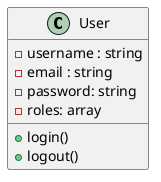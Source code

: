 @startuml User

Class User {
    
    - username : string
    - email : string
    - password: string
    - roles: array 
    
    + login()
    + logout()

}

@enduml
